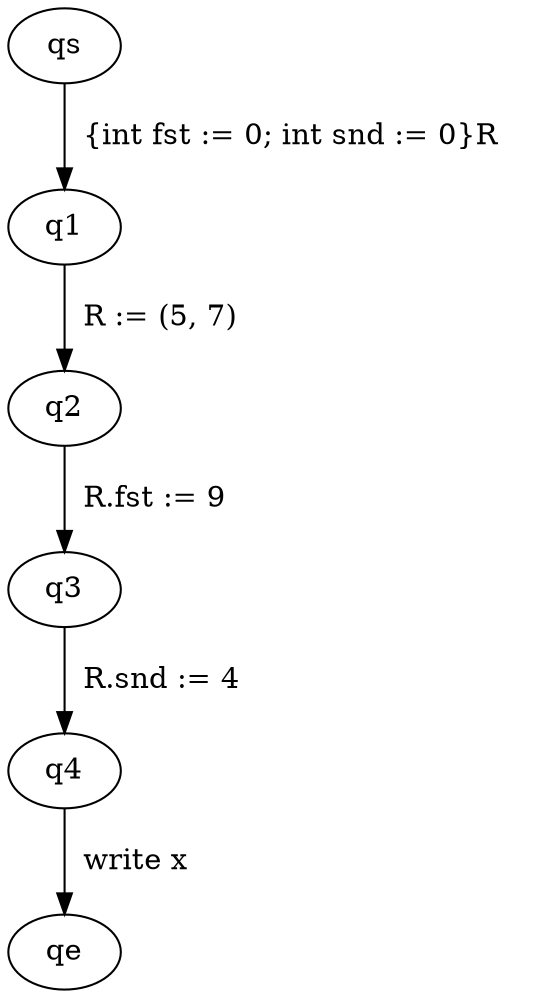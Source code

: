 digraph ProgramGraph{
"qs" -> "q1" [label="  {int fst := 0; int snd := 0}R   "] 
"q1" -> "q2" [label="  R := (5, 7)   "] 
"q2" -> "q3" [label="  R.fst := 9   "] 
"q3" -> "q4" [label="  R.snd := 4   "] 
"q4" -> "qe" [label="  write x   "] 
}